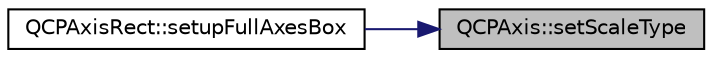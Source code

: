 digraph "QCPAxis::setScaleType"
{
 // LATEX_PDF_SIZE
  edge [fontname="Helvetica",fontsize="10",labelfontname="Helvetica",labelfontsize="10"];
  node [fontname="Helvetica",fontsize="10",shape=record];
  rankdir="RL";
  Node1 [label="QCPAxis::setScaleType",height=0.2,width=0.4,color="black", fillcolor="grey75", style="filled", fontcolor="black",tooltip=" "];
  Node1 -> Node2 [dir="back",color="midnightblue",fontsize="10",style="solid",fontname="Helvetica"];
  Node2 [label="QCPAxisRect::setupFullAxesBox",height=0.2,width=0.4,color="black", fillcolor="white", style="filled",URL="$classQCPAxisRect.html#a5fa906175447b14206954f77fc7f1ef4",tooltip=" "];
}
